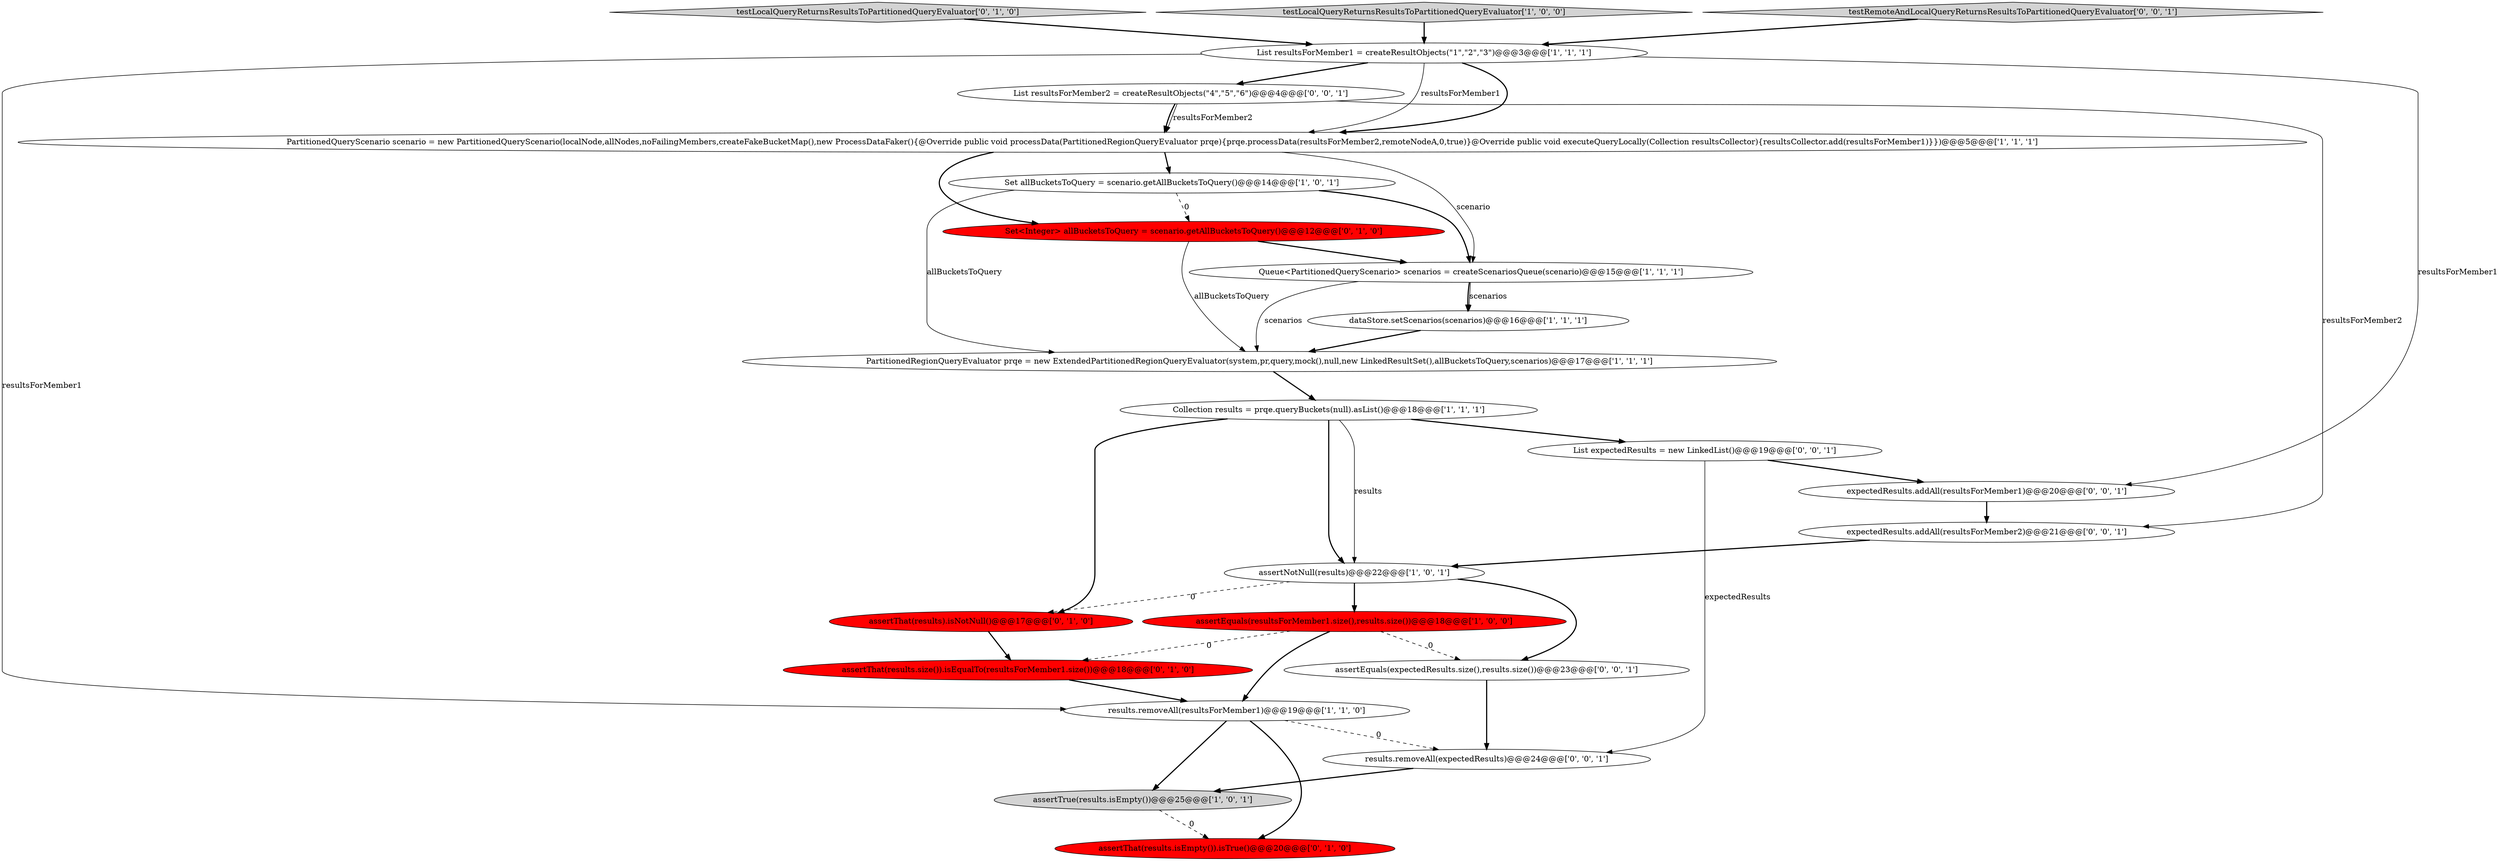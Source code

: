 digraph {
10 [style = filled, label = "dataStore.setScenarios(scenarios)@@@16@@@['1', '1', '1']", fillcolor = white, shape = ellipse image = "AAA0AAABBB1BBB"];
13 [style = filled, label = "assertThat(results).isNotNull()@@@17@@@['0', '1', '0']", fillcolor = red, shape = ellipse image = "AAA1AAABBB2BBB"];
2 [style = filled, label = "List resultsForMember1 = createResultObjects(\"1\",\"2\",\"3\")@@@3@@@['1', '1', '1']", fillcolor = white, shape = ellipse image = "AAA0AAABBB1BBB"];
7 [style = filled, label = "PartitionedQueryScenario scenario = new PartitionedQueryScenario(localNode,allNodes,noFailingMembers,createFakeBucketMap(),new ProcessDataFaker(){@Override public void processData(PartitionedRegionQueryEvaluator prqe){prqe.processData(resultsForMember2,remoteNodeA,0,true)}@Override public void executeQueryLocally(Collection resultsCollector){resultsCollector.add(resultsForMember1)}})@@@5@@@['1', '1', '1']", fillcolor = white, shape = ellipse image = "AAA0AAABBB1BBB"];
1 [style = filled, label = "PartitionedRegionQueryEvaluator prqe = new ExtendedPartitionedRegionQueryEvaluator(system,pr,query,mock(),null,new LinkedResultSet(),allBucketsToQuery,scenarios)@@@17@@@['1', '1', '1']", fillcolor = white, shape = ellipse image = "AAA0AAABBB1BBB"];
17 [style = filled, label = "results.removeAll(expectedResults)@@@24@@@['0', '0', '1']", fillcolor = white, shape = ellipse image = "AAA0AAABBB3BBB"];
14 [style = filled, label = "Set<Integer> allBucketsToQuery = scenario.getAllBucketsToQuery()@@@12@@@['0', '1', '0']", fillcolor = red, shape = ellipse image = "AAA1AAABBB2BBB"];
18 [style = filled, label = "List resultsForMember2 = createResultObjects(\"4\",\"5\",\"6\")@@@4@@@['0', '0', '1']", fillcolor = white, shape = ellipse image = "AAA0AAABBB3BBB"];
12 [style = filled, label = "testLocalQueryReturnsResultsToPartitionedQueryEvaluator['0', '1', '0']", fillcolor = lightgray, shape = diamond image = "AAA0AAABBB2BBB"];
5 [style = filled, label = "Queue<PartitionedQueryScenario> scenarios = createScenariosQueue(scenario)@@@15@@@['1', '1', '1']", fillcolor = white, shape = ellipse image = "AAA0AAABBB1BBB"];
9 [style = filled, label = "Set allBucketsToQuery = scenario.getAllBucketsToQuery()@@@14@@@['1', '0', '1']", fillcolor = white, shape = ellipse image = "AAA0AAABBB1BBB"];
15 [style = filled, label = "assertThat(results.isEmpty()).isTrue()@@@20@@@['0', '1', '0']", fillcolor = red, shape = ellipse image = "AAA1AAABBB2BBB"];
20 [style = filled, label = "expectedResults.addAll(resultsForMember1)@@@20@@@['0', '0', '1']", fillcolor = white, shape = ellipse image = "AAA0AAABBB3BBB"];
6 [style = filled, label = "testLocalQueryReturnsResultsToPartitionedQueryEvaluator['1', '0', '0']", fillcolor = lightgray, shape = diamond image = "AAA0AAABBB1BBB"];
4 [style = filled, label = "assertTrue(results.isEmpty())@@@25@@@['1', '0', '1']", fillcolor = lightgray, shape = ellipse image = "AAA0AAABBB1BBB"];
11 [style = filled, label = "assertNotNull(results)@@@22@@@['1', '0', '1']", fillcolor = white, shape = ellipse image = "AAA0AAABBB1BBB"];
22 [style = filled, label = "testRemoteAndLocalQueryReturnsResultsToPartitionedQueryEvaluator['0', '0', '1']", fillcolor = lightgray, shape = diamond image = "AAA0AAABBB3BBB"];
19 [style = filled, label = "expectedResults.addAll(resultsForMember2)@@@21@@@['0', '0', '1']", fillcolor = white, shape = ellipse image = "AAA0AAABBB3BBB"];
0 [style = filled, label = "Collection results = prqe.queryBuckets(null).asList()@@@18@@@['1', '1', '1']", fillcolor = white, shape = ellipse image = "AAA0AAABBB1BBB"];
21 [style = filled, label = "assertEquals(expectedResults.size(),results.size())@@@23@@@['0', '0', '1']", fillcolor = white, shape = ellipse image = "AAA0AAABBB3BBB"];
23 [style = filled, label = "List expectedResults = new LinkedList()@@@19@@@['0', '0', '1']", fillcolor = white, shape = ellipse image = "AAA0AAABBB3BBB"];
3 [style = filled, label = "assertEquals(resultsForMember1.size(),results.size())@@@18@@@['1', '0', '0']", fillcolor = red, shape = ellipse image = "AAA1AAABBB1BBB"];
16 [style = filled, label = "assertThat(results.size()).isEqualTo(resultsForMember1.size())@@@18@@@['0', '1', '0']", fillcolor = red, shape = ellipse image = "AAA1AAABBB2BBB"];
8 [style = filled, label = "results.removeAll(resultsForMember1)@@@19@@@['1', '1', '0']", fillcolor = white, shape = ellipse image = "AAA0AAABBB1BBB"];
5->10 [style = bold, label=""];
23->20 [style = bold, label=""];
8->15 [style = bold, label=""];
22->2 [style = bold, label=""];
0->13 [style = bold, label=""];
16->8 [style = bold, label=""];
3->21 [style = dashed, label="0"];
23->17 [style = solid, label="expectedResults"];
9->1 [style = solid, label="allBucketsToQuery"];
11->21 [style = bold, label=""];
3->16 [style = dashed, label="0"];
0->11 [style = bold, label=""];
2->18 [style = bold, label=""];
19->11 [style = bold, label=""];
1->0 [style = bold, label=""];
7->5 [style = solid, label="scenario"];
2->8 [style = solid, label="resultsForMember1"];
13->16 [style = bold, label=""];
5->10 [style = solid, label="scenarios"];
6->2 [style = bold, label=""];
7->14 [style = bold, label=""];
7->9 [style = bold, label=""];
12->2 [style = bold, label=""];
11->13 [style = dashed, label="0"];
14->1 [style = solid, label="allBucketsToQuery"];
18->7 [style = solid, label="resultsForMember2"];
9->14 [style = dashed, label="0"];
0->23 [style = bold, label=""];
11->3 [style = bold, label=""];
4->15 [style = dashed, label="0"];
3->8 [style = bold, label=""];
18->19 [style = solid, label="resultsForMember2"];
0->11 [style = solid, label="results"];
2->7 [style = solid, label="resultsForMember1"];
9->5 [style = bold, label=""];
8->17 [style = dashed, label="0"];
2->7 [style = bold, label=""];
8->4 [style = bold, label=""];
18->7 [style = bold, label=""];
20->19 [style = bold, label=""];
10->1 [style = bold, label=""];
21->17 [style = bold, label=""];
17->4 [style = bold, label=""];
2->20 [style = solid, label="resultsForMember1"];
5->1 [style = solid, label="scenarios"];
14->5 [style = bold, label=""];
}
